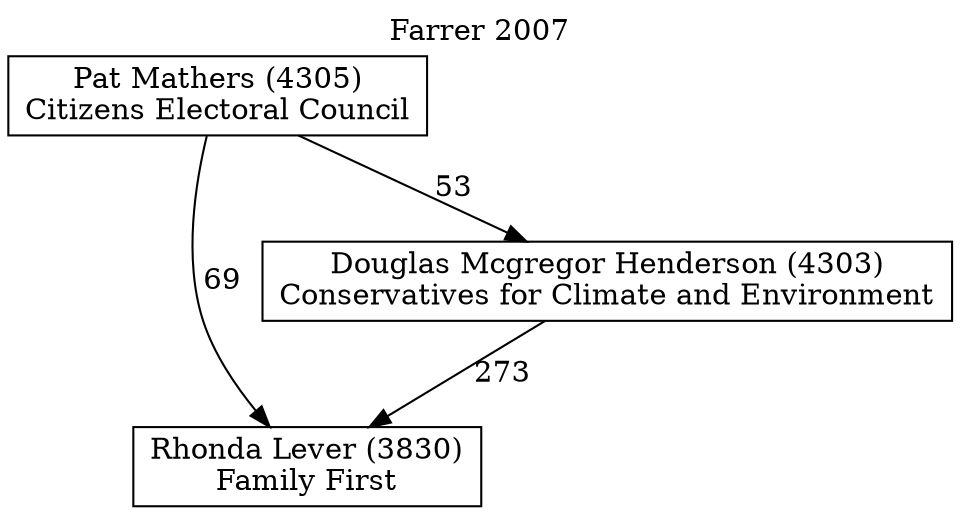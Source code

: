 // House preference flow
digraph "Rhonda Lever (3830)_Farrer_2007" {
	graph [label="Farrer 2007" labelloc=t mclimit=10]
	node [shape=box]
	"Rhonda Lever (3830)" [label="Rhonda Lever (3830)
Family First"]
	"Douglas Mcgregor Henderson (4303)" [label="Douglas Mcgregor Henderson (4303)
Conservatives for Climate and Environment"]
	"Pat Mathers (4305)" [label="Pat Mathers (4305)
Citizens Electoral Council"]
	"Douglas Mcgregor Henderson (4303)" -> "Rhonda Lever (3830)" [label=273]
	"Pat Mathers (4305)" -> "Douglas Mcgregor Henderson (4303)" [label=53]
	"Pat Mathers (4305)" -> "Rhonda Lever (3830)" [label=69]
}
